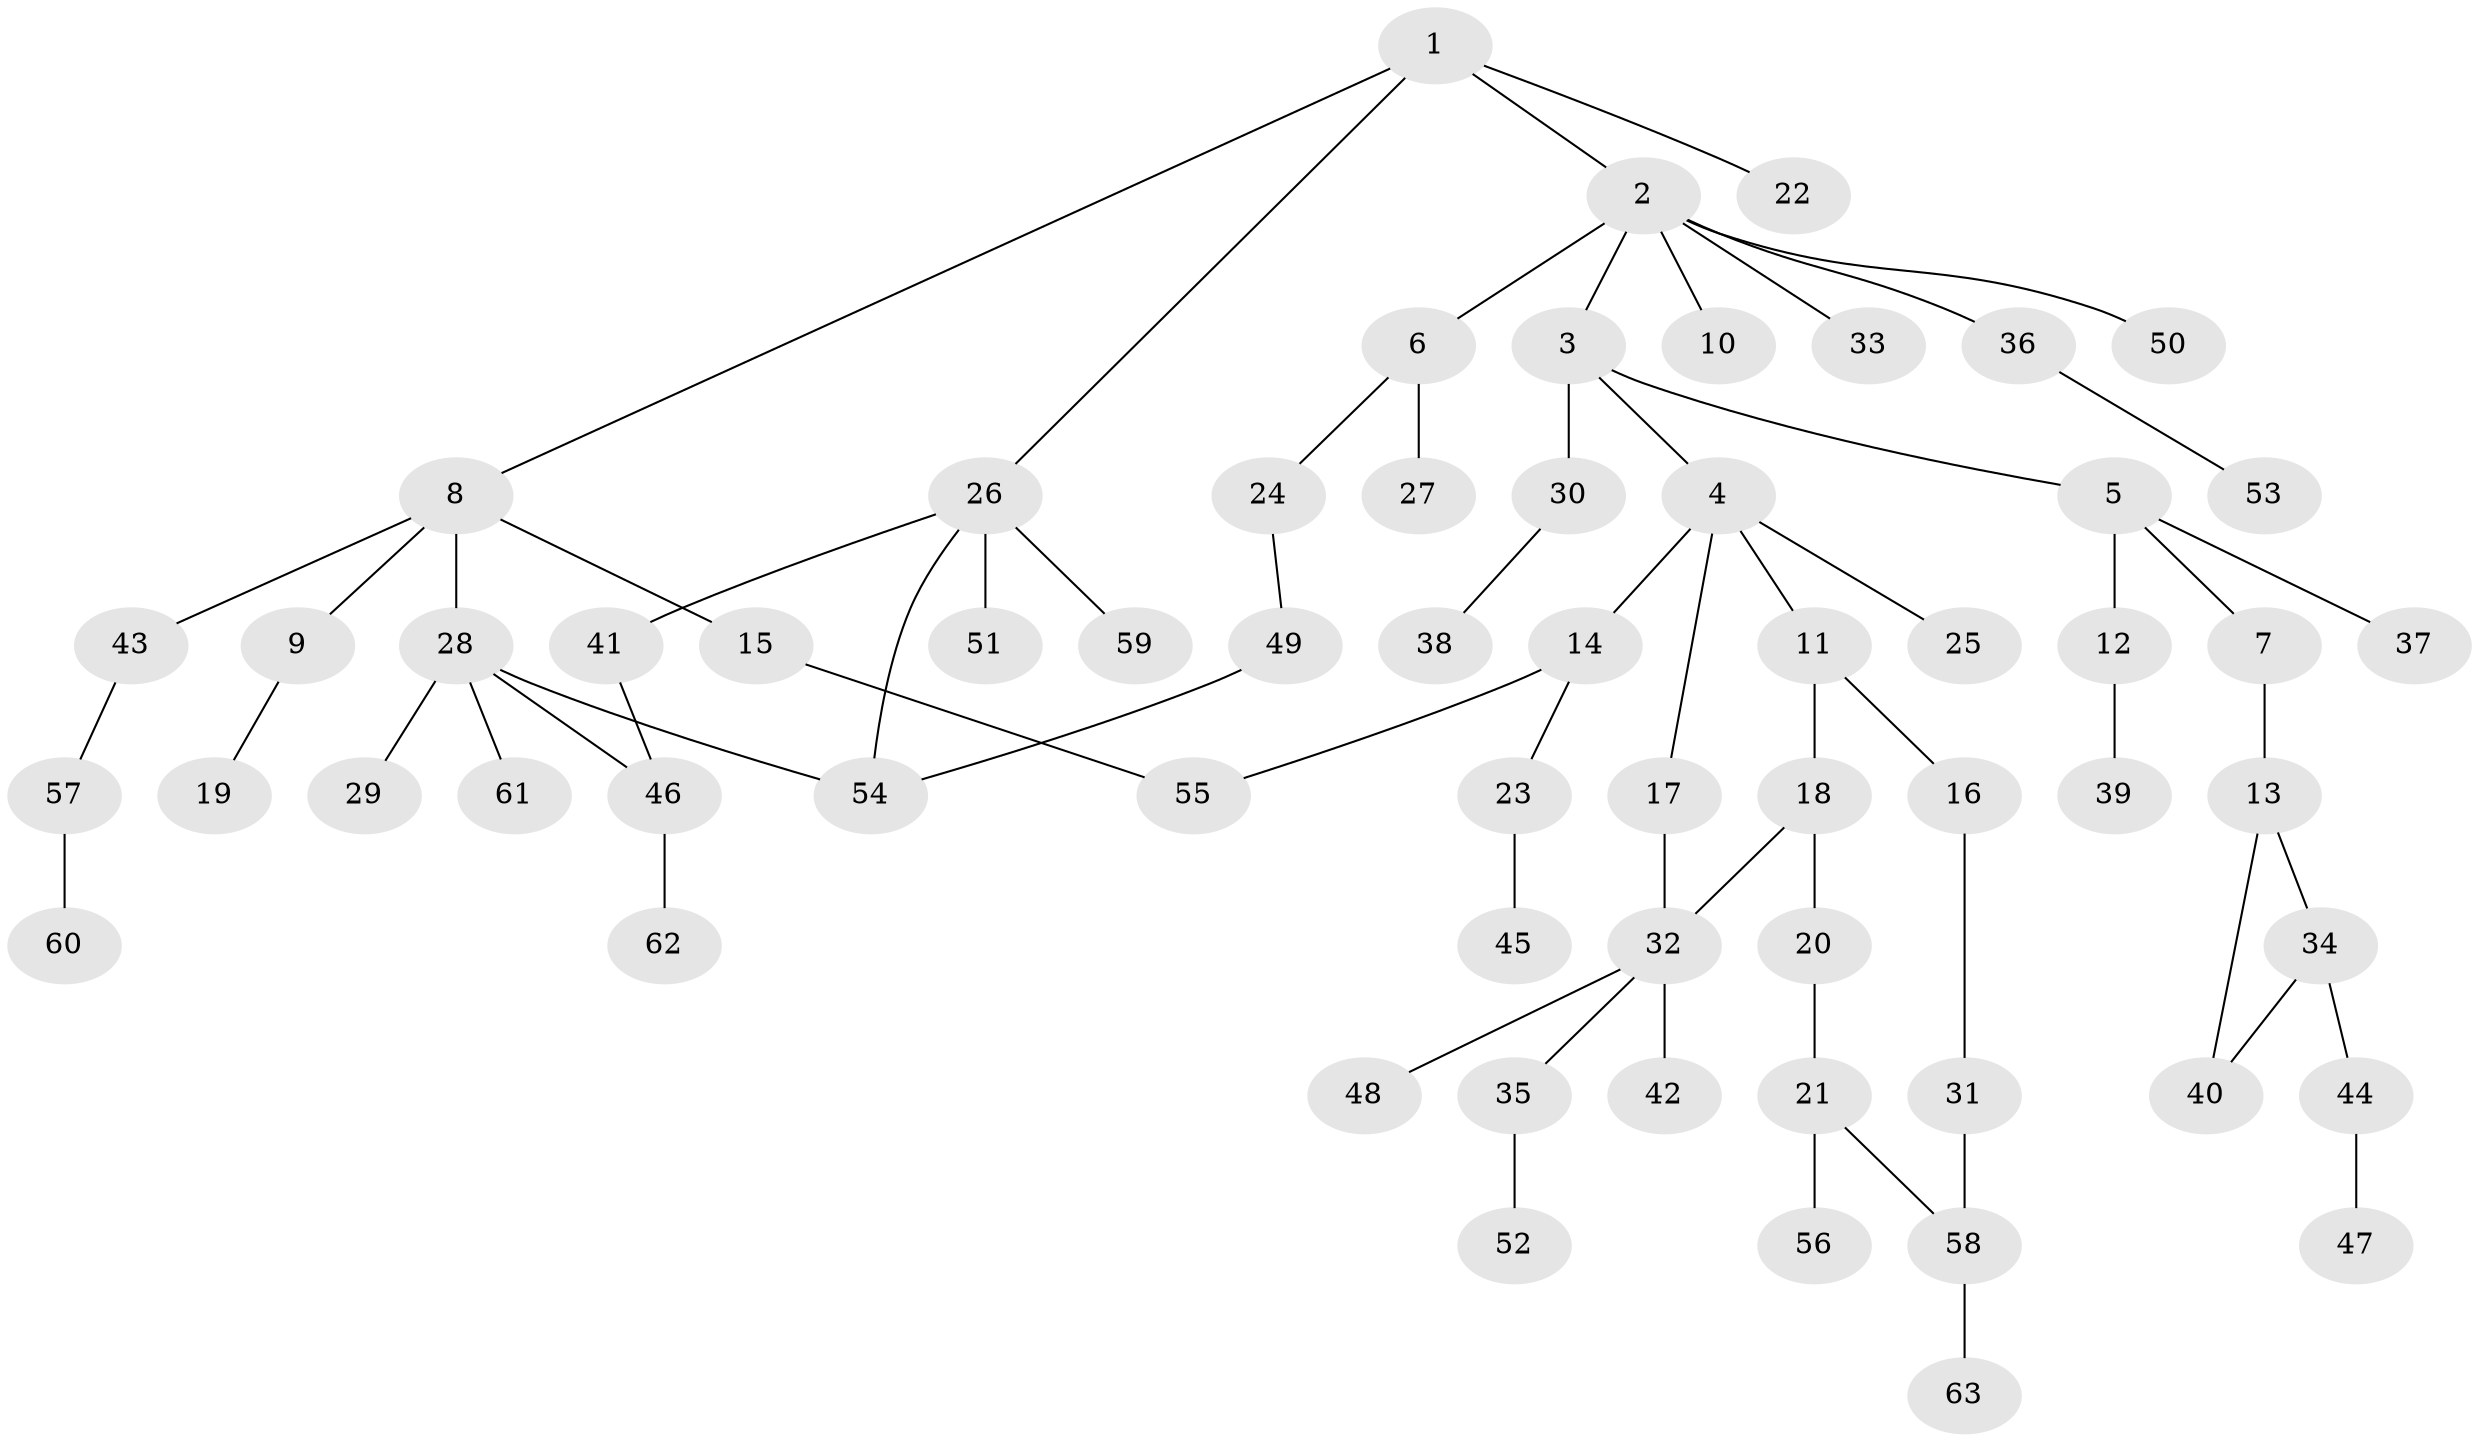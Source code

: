 // coarse degree distribution, {3: 0.2962962962962963, 4: 0.1111111111111111, 2: 0.2222222222222222, 5: 0.037037037037037035, 1: 0.3333333333333333}
// Generated by graph-tools (version 1.1) at 2025/49/03/04/25 22:49:00]
// undirected, 63 vertices, 69 edges
graph export_dot {
  node [color=gray90,style=filled];
  1;
  2;
  3;
  4;
  5;
  6;
  7;
  8;
  9;
  10;
  11;
  12;
  13;
  14;
  15;
  16;
  17;
  18;
  19;
  20;
  21;
  22;
  23;
  24;
  25;
  26;
  27;
  28;
  29;
  30;
  31;
  32;
  33;
  34;
  35;
  36;
  37;
  38;
  39;
  40;
  41;
  42;
  43;
  44;
  45;
  46;
  47;
  48;
  49;
  50;
  51;
  52;
  53;
  54;
  55;
  56;
  57;
  58;
  59;
  60;
  61;
  62;
  63;
  1 -- 2;
  1 -- 8;
  1 -- 22;
  1 -- 26;
  2 -- 3;
  2 -- 6;
  2 -- 10;
  2 -- 33;
  2 -- 36;
  2 -- 50;
  3 -- 4;
  3 -- 5;
  3 -- 30;
  4 -- 11;
  4 -- 14;
  4 -- 17;
  4 -- 25;
  5 -- 7;
  5 -- 12;
  5 -- 37;
  6 -- 24;
  6 -- 27;
  7 -- 13;
  8 -- 9;
  8 -- 15;
  8 -- 28;
  8 -- 43;
  9 -- 19;
  11 -- 16;
  11 -- 18;
  12 -- 39;
  13 -- 34;
  13 -- 40;
  14 -- 23;
  14 -- 55;
  15 -- 55;
  16 -- 31;
  17 -- 32;
  18 -- 20;
  18 -- 32;
  20 -- 21;
  21 -- 56;
  21 -- 58;
  23 -- 45;
  24 -- 49;
  26 -- 41;
  26 -- 51;
  26 -- 59;
  26 -- 54;
  28 -- 29;
  28 -- 54;
  28 -- 61;
  28 -- 46;
  30 -- 38;
  31 -- 58;
  32 -- 35;
  32 -- 42;
  32 -- 48;
  34 -- 44;
  34 -- 40;
  35 -- 52;
  36 -- 53;
  41 -- 46;
  43 -- 57;
  44 -- 47;
  46 -- 62;
  49 -- 54;
  57 -- 60;
  58 -- 63;
}

